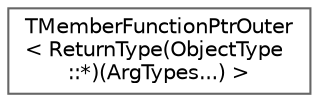digraph "Graphical Class Hierarchy"
{
 // INTERACTIVE_SVG=YES
 // LATEX_PDF_SIZE
  bgcolor="transparent";
  edge [fontname=Helvetica,fontsize=10,labelfontname=Helvetica,labelfontsize=10];
  node [fontname=Helvetica,fontsize=10,shape=box,height=0.2,width=0.4];
  rankdir="LR";
  Node0 [id="Node000000",label="TMemberFunctionPtrOuter\l\< ReturnType(ObjectType\l::*)(ArgTypes...) \>",height=0.2,width=0.4,color="grey40", fillcolor="white", style="filled",URL="$d1/d56/structTMemberFunctionPtrOuter_3_01ReturnType_07ObjectType_1_1_5_08_07ArgTypes_8_8_8_08_01_4.html",tooltip=" "];
}
